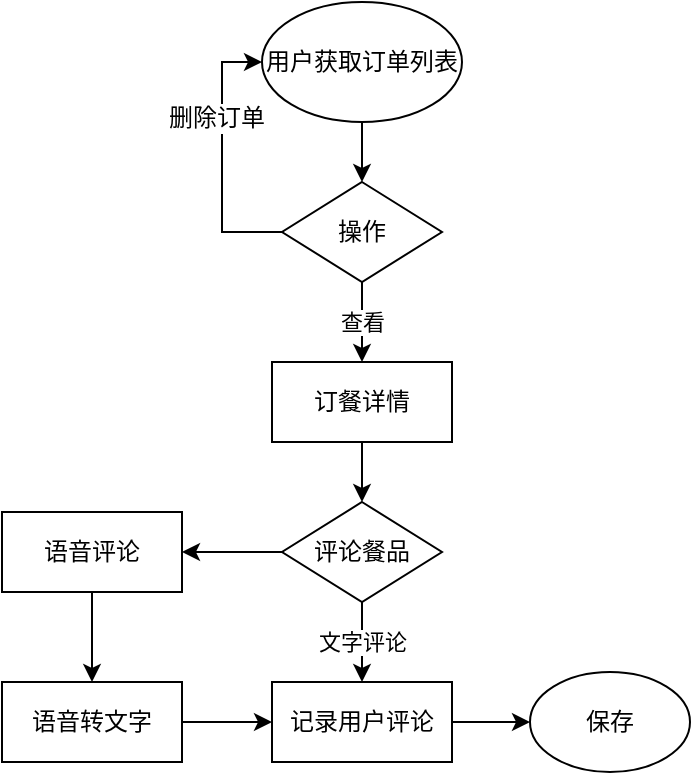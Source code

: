<mxfile version="12.8.8" type="device"><diagram id="b6WiMHIFqpkbU9MdpQ2S" name="Page-1"><mxGraphModel dx="462" dy="761" grid="1" gridSize="10" guides="1" tooltips="1" connect="1" arrows="1" fold="1" page="1" pageScale="1" pageWidth="827" pageHeight="1169" math="0" shadow="0"><root><mxCell id="0"/><mxCell id="1" parent="0"/><mxCell id="-sLtgJj-eIzorf9CbC8J-9" style="edgeStyle=orthogonalEdgeStyle;rounded=0;orthogonalLoop=1;jettySize=auto;html=1;exitX=0.5;exitY=1;exitDx=0;exitDy=0;entryX=0.5;entryY=0;entryDx=0;entryDy=0;" edge="1" parent="1" source="-sLtgJj-eIzorf9CbC8J-1" target="-sLtgJj-eIzorf9CbC8J-2"><mxGeometry relative="1" as="geometry"/></mxCell><mxCell id="-sLtgJj-eIzorf9CbC8J-1" value="用户获取订单列表" style="ellipse;whiteSpace=wrap;html=1;" vertex="1" parent="1"><mxGeometry x="200" y="70" width="100" height="60" as="geometry"/></mxCell><mxCell id="-sLtgJj-eIzorf9CbC8J-6" style="edgeStyle=orthogonalEdgeStyle;rounded=0;orthogonalLoop=1;jettySize=auto;html=1;exitX=0;exitY=0.5;exitDx=0;exitDy=0;entryX=0;entryY=0.5;entryDx=0;entryDy=0;" edge="1" parent="1" source="-sLtgJj-eIzorf9CbC8J-2" target="-sLtgJj-eIzorf9CbC8J-1"><mxGeometry relative="1" as="geometry"/></mxCell><mxCell id="-sLtgJj-eIzorf9CbC8J-7" value="删除订单" style="text;html=1;align=center;verticalAlign=middle;resizable=0;points=[];labelBackgroundColor=#ffffff;" vertex="1" connectable="0" parent="-sLtgJj-eIzorf9CbC8J-6"><mxGeometry x="0.289" y="3" relative="1" as="geometry"><mxPoint as="offset"/></mxGeometry></mxCell><mxCell id="-sLtgJj-eIzorf9CbC8J-8" value="查看" style="edgeStyle=orthogonalEdgeStyle;rounded=0;orthogonalLoop=1;jettySize=auto;html=1;exitX=0.5;exitY=1;exitDx=0;exitDy=0;entryX=0.5;entryY=0;entryDx=0;entryDy=0;" edge="1" parent="1" source="-sLtgJj-eIzorf9CbC8J-2" target="-sLtgJj-eIzorf9CbC8J-3"><mxGeometry relative="1" as="geometry"/></mxCell><mxCell id="-sLtgJj-eIzorf9CbC8J-2" value="操作" style="rhombus;whiteSpace=wrap;html=1;" vertex="1" parent="1"><mxGeometry x="210" y="160" width="80" height="50" as="geometry"/></mxCell><mxCell id="-sLtgJj-eIzorf9CbC8J-14" style="edgeStyle=orthogonalEdgeStyle;rounded=0;orthogonalLoop=1;jettySize=auto;html=1;exitX=0.5;exitY=1;exitDx=0;exitDy=0;entryX=0.5;entryY=0;entryDx=0;entryDy=0;" edge="1" parent="1" source="-sLtgJj-eIzorf9CbC8J-3" target="-sLtgJj-eIzorf9CbC8J-10"><mxGeometry relative="1" as="geometry"/></mxCell><mxCell id="-sLtgJj-eIzorf9CbC8J-3" value="订餐详情" style="rounded=0;whiteSpace=wrap;html=1;" vertex="1" parent="1"><mxGeometry x="205" y="250" width="90" height="40" as="geometry"/></mxCell><mxCell id="-sLtgJj-eIzorf9CbC8J-18" value="文字评论" style="edgeStyle=orthogonalEdgeStyle;rounded=0;orthogonalLoop=1;jettySize=auto;html=1;exitX=0.5;exitY=1;exitDx=0;exitDy=0;entryX=0.5;entryY=0;entryDx=0;entryDy=0;" edge="1" parent="1" source="-sLtgJj-eIzorf9CbC8J-10" target="-sLtgJj-eIzorf9CbC8J-17"><mxGeometry relative="1" as="geometry"/></mxCell><mxCell id="-sLtgJj-eIzorf9CbC8J-26" style="edgeStyle=orthogonalEdgeStyle;rounded=0;orthogonalLoop=1;jettySize=auto;html=1;exitX=0;exitY=0.5;exitDx=0;exitDy=0;entryX=1;entryY=0.5;entryDx=0;entryDy=0;endArrow=classic;endFill=1;" edge="1" parent="1" source="-sLtgJj-eIzorf9CbC8J-10" target="-sLtgJj-eIzorf9CbC8J-12"><mxGeometry relative="1" as="geometry"><Array as="points"><mxPoint x="190" y="345"/><mxPoint x="190" y="345"/></Array></mxGeometry></mxCell><mxCell id="-sLtgJj-eIzorf9CbC8J-10" value="评论餐品" style="rhombus;whiteSpace=wrap;html=1;" vertex="1" parent="1"><mxGeometry x="210" y="320" width="80" height="50" as="geometry"/></mxCell><mxCell id="-sLtgJj-eIzorf9CbC8J-16" style="edgeStyle=orthogonalEdgeStyle;rounded=0;orthogonalLoop=1;jettySize=auto;html=1;exitX=0.5;exitY=1;exitDx=0;exitDy=0;entryX=0.5;entryY=0;entryDx=0;entryDy=0;" edge="1" parent="1" source="-sLtgJj-eIzorf9CbC8J-12" target="-sLtgJj-eIzorf9CbC8J-13"><mxGeometry relative="1" as="geometry"/></mxCell><mxCell id="-sLtgJj-eIzorf9CbC8J-12" value="语音评论" style="rounded=0;whiteSpace=wrap;html=1;" vertex="1" parent="1"><mxGeometry x="70" y="325" width="90" height="40" as="geometry"/></mxCell><mxCell id="-sLtgJj-eIzorf9CbC8J-19" style="edgeStyle=orthogonalEdgeStyle;rounded=0;orthogonalLoop=1;jettySize=auto;html=1;exitX=1;exitY=0.5;exitDx=0;exitDy=0;entryX=0;entryY=0.5;entryDx=0;entryDy=0;" edge="1" parent="1" source="-sLtgJj-eIzorf9CbC8J-13" target="-sLtgJj-eIzorf9CbC8J-17"><mxGeometry relative="1" as="geometry"/></mxCell><mxCell id="-sLtgJj-eIzorf9CbC8J-13" value="语音转文字" style="rounded=0;whiteSpace=wrap;html=1;" vertex="1" parent="1"><mxGeometry x="70" y="410" width="90" height="40" as="geometry"/></mxCell><mxCell id="-sLtgJj-eIzorf9CbC8J-28" style="edgeStyle=orthogonalEdgeStyle;rounded=0;orthogonalLoop=1;jettySize=auto;html=1;exitX=1;exitY=0.5;exitDx=0;exitDy=0;entryX=0;entryY=0.5;entryDx=0;entryDy=0;endArrow=classic;endFill=1;" edge="1" parent="1" source="-sLtgJj-eIzorf9CbC8J-17" target="-sLtgJj-eIzorf9CbC8J-27"><mxGeometry relative="1" as="geometry"/></mxCell><mxCell id="-sLtgJj-eIzorf9CbC8J-17" value="记录用户评论" style="rounded=0;whiteSpace=wrap;html=1;" vertex="1" parent="1"><mxGeometry x="205" y="410" width="90" height="40" as="geometry"/></mxCell><mxCell id="-sLtgJj-eIzorf9CbC8J-27" value="保存" style="ellipse;whiteSpace=wrap;html=1;" vertex="1" parent="1"><mxGeometry x="334" y="405" width="80" height="50" as="geometry"/></mxCell></root></mxGraphModel></diagram></mxfile>